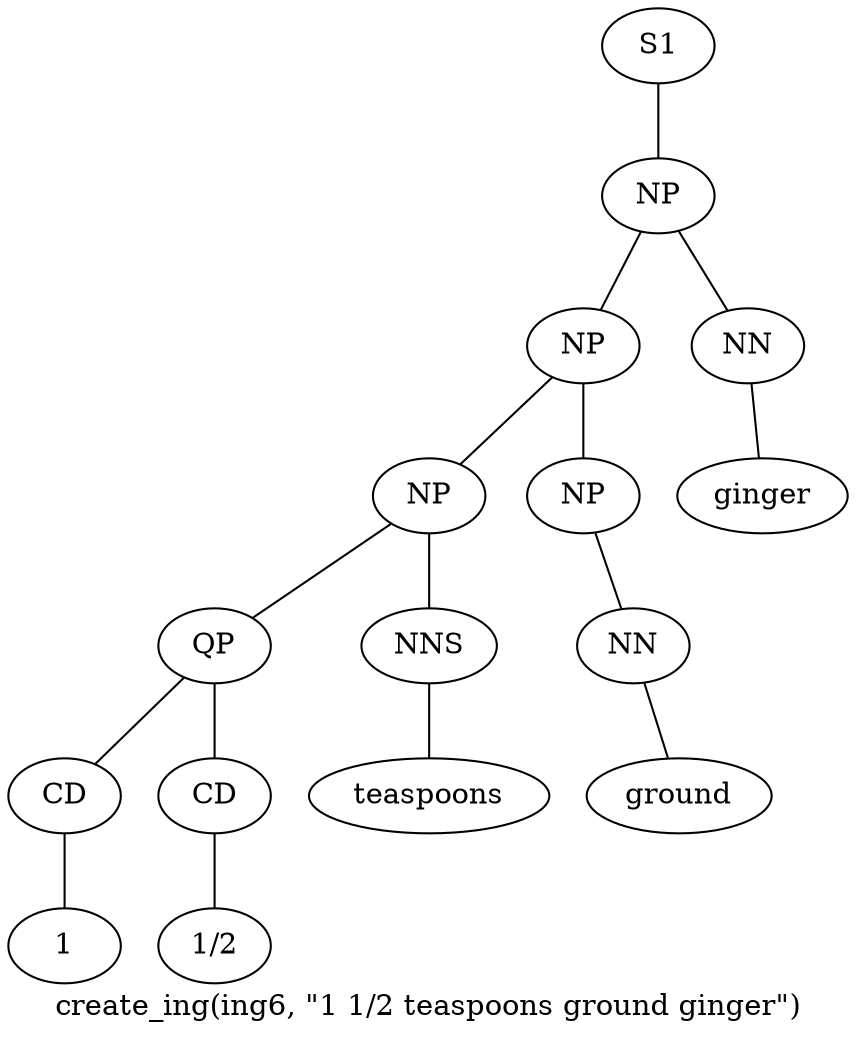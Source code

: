 graph SyntaxGraph {
	label = "create_ing(ing6, \"1 1/2 teaspoons ground ginger\")";
	Node0 [label="S1"];
	Node1 [label="NP"];
	Node2 [label="NP"];
	Node3 [label="NP"];
	Node4 [label="QP"];
	Node5 [label="CD"];
	Node6 [label="1"];
	Node7 [label="CD"];
	Node8 [label="1/2"];
	Node9 [label="NNS"];
	Node10 [label="teaspoons"];
	Node11 [label="NP"];
	Node12 [label="NN"];
	Node13 [label="ground"];
	Node14 [label="NN"];
	Node15 [label="ginger"];

	Node0 -- Node1;
	Node1 -- Node2;
	Node1 -- Node14;
	Node2 -- Node3;
	Node2 -- Node11;
	Node3 -- Node4;
	Node3 -- Node9;
	Node4 -- Node5;
	Node4 -- Node7;
	Node5 -- Node6;
	Node7 -- Node8;
	Node9 -- Node10;
	Node11 -- Node12;
	Node12 -- Node13;
	Node14 -- Node15;
}